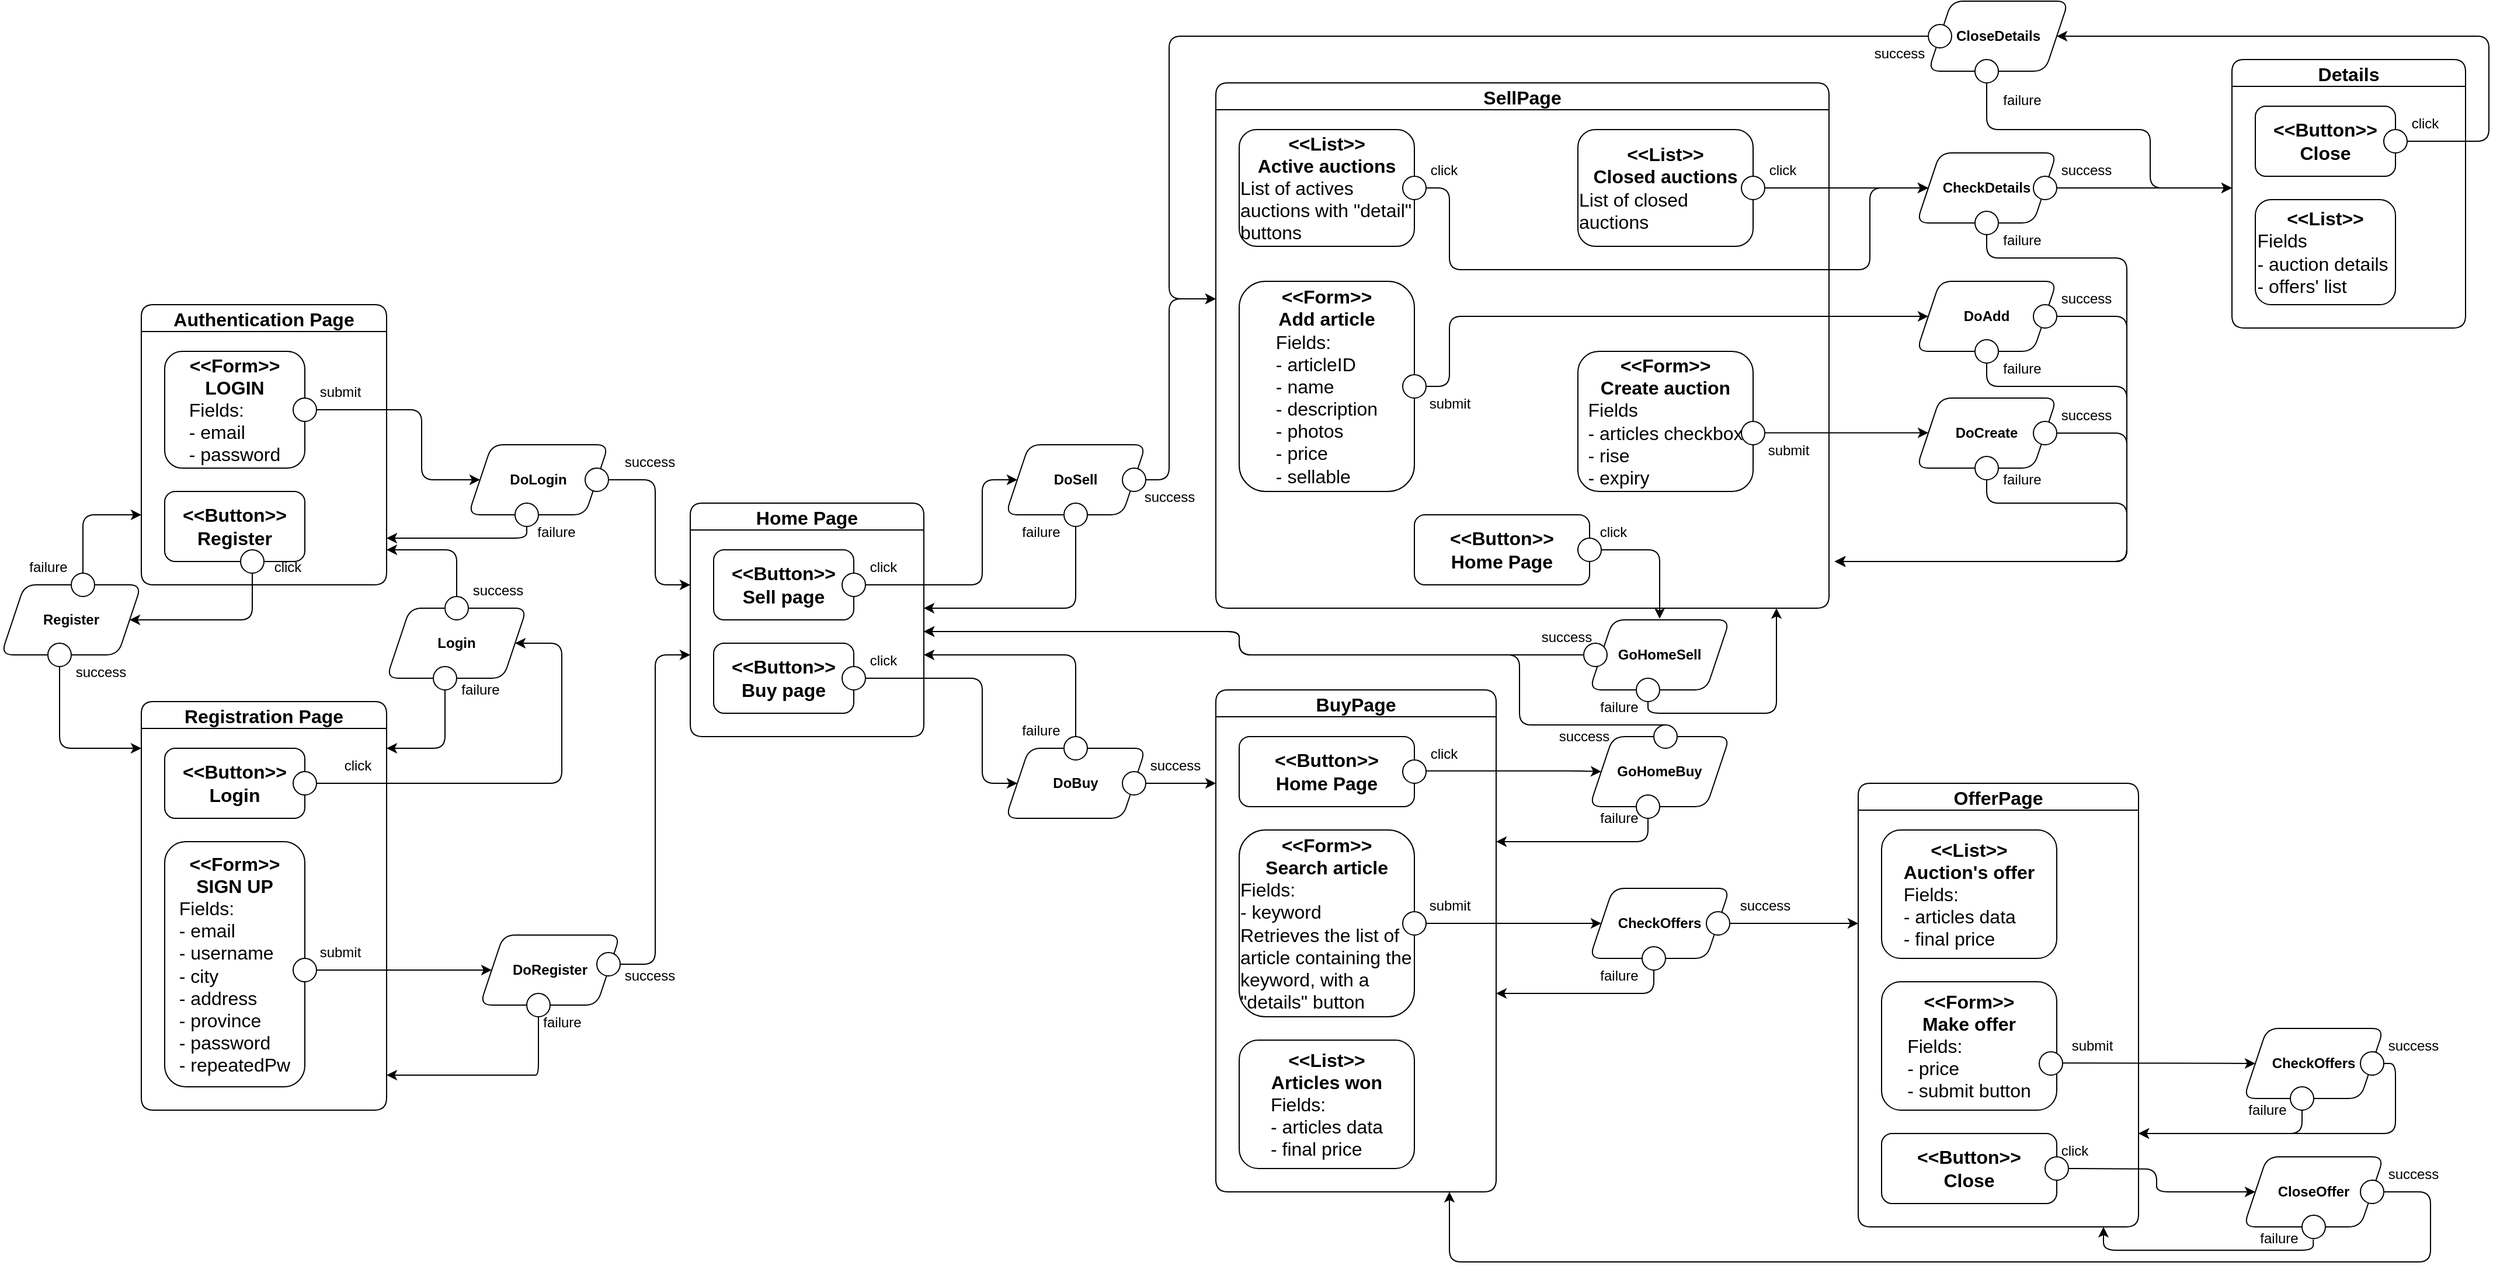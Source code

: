 <mxfile version="21.4.0" type="device">
  <diagram id="ozlFXw5O8eyxvUDt1AlF" name="Page-1">
    <mxGraphModel dx="1098" dy="820" grid="1" gridSize="10" guides="1" tooltips="1" connect="1" arrows="1" fold="1" page="1" pageScale="1" pageWidth="850" pageHeight="1100" math="0" shadow="0">
      <root>
        <mxCell id="0" />
        <mxCell id="1" parent="0" />
        <mxCell id="2Bz5THBb2xa7IH-k0VSK-1" value="Authentication Page" style="swimlane;rounded=1;fontSize=16;arcSize=15;" parent="1" vertex="1">
          <mxGeometry x="140" y="270" width="210" height="240" as="geometry" />
        </mxCell>
        <mxCell id="2Bz5THBb2xa7IH-k0VSK-2" value="&lt;div&gt;&lt;b&gt;&amp;lt;&amp;lt;Form&amp;gt;&amp;gt;&lt;/b&gt;&lt;/div&gt;&lt;div&gt;&lt;b&gt;LOGIN&lt;br&gt;&lt;/b&gt;&lt;/div&gt;&lt;div align=&quot;left&quot;&gt;Fields:&lt;/div&gt;&lt;div align=&quot;left&quot;&gt;- email&lt;br&gt;&lt;/div&gt;&lt;div align=&quot;left&quot;&gt;- password&lt;br&gt;&lt;/div&gt;" style="rounded=1;whiteSpace=wrap;html=1;fontSize=16;" parent="2Bz5THBb2xa7IH-k0VSK-1" vertex="1">
          <mxGeometry x="20" y="40" width="120" height="100" as="geometry" />
        </mxCell>
        <mxCell id="2Bz5THBb2xa7IH-k0VSK-4" value="" style="ellipse;whiteSpace=wrap;html=1;rounded=1;" parent="2Bz5THBb2xa7IH-k0VSK-1" vertex="1">
          <mxGeometry x="130" y="80" width="20" height="20" as="geometry" />
        </mxCell>
        <mxCell id="2Bz5THBb2xa7IH-k0VSK-6" value="submit" style="text;html=1;align=center;verticalAlign=middle;resizable=0;points=[];autosize=1;strokeColor=none;fillColor=none;rounded=1;" parent="2Bz5THBb2xa7IH-k0VSK-1" vertex="1">
          <mxGeometry x="140" y="60" width="60" height="30" as="geometry" />
        </mxCell>
        <mxCell id="2Bz5THBb2xa7IH-k0VSK-257" value="&lt;div&gt;&lt;b&gt;&amp;lt;&amp;lt;Button&amp;gt;&amp;gt;&lt;/b&gt;&lt;/div&gt;&lt;div&gt;&lt;b&gt;Register&lt;/b&gt;&lt;/div&gt;" style="rounded=1;whiteSpace=wrap;html=1;fontSize=16;" parent="2Bz5THBb2xa7IH-k0VSK-1" vertex="1">
          <mxGeometry x="20" y="160" width="120" height="60" as="geometry" />
        </mxCell>
        <mxCell id="2Bz5THBb2xa7IH-k0VSK-258" value="&lt;div&gt;click&lt;br&gt;&lt;/div&gt;" style="text;html=1;align=center;verticalAlign=middle;resizable=0;points=[];autosize=1;strokeColor=none;fillColor=none;rounded=1;" parent="2Bz5THBb2xa7IH-k0VSK-1" vertex="1">
          <mxGeometry x="100" y="210" width="50" height="30" as="geometry" />
        </mxCell>
        <mxCell id="2Bz5THBb2xa7IH-k0VSK-259" value="" style="ellipse;whiteSpace=wrap;html=1;fontSize=9;rounded=1;" parent="2Bz5THBb2xa7IH-k0VSK-1" vertex="1">
          <mxGeometry x="85" y="210" width="20" height="20" as="geometry" />
        </mxCell>
        <mxCell id="2Bz5THBb2xa7IH-k0VSK-8" value="Registration Page" style="swimlane;rounded=1;fontSize=16;" parent="1" vertex="1">
          <mxGeometry x="140" y="610" width="210" height="350" as="geometry" />
        </mxCell>
        <mxCell id="2Bz5THBb2xa7IH-k0VSK-10" value="&lt;div&gt;&lt;b&gt;&amp;lt;&amp;lt;Form&amp;gt;&amp;gt;&lt;/b&gt;&lt;/div&gt;&lt;div&gt;&lt;b&gt;SIGN UP&lt;br&gt;&lt;/b&gt;&lt;/div&gt;&lt;div align=&quot;left&quot;&gt;Fields:&lt;/div&gt;&lt;div align=&quot;left&quot;&gt;- email&lt;/div&gt;&lt;div align=&quot;left&quot;&gt;- username&lt;br&gt;&lt;/div&gt;&lt;div align=&quot;left&quot;&gt;- city&lt;/div&gt;&lt;div align=&quot;left&quot;&gt;- address&lt;/div&gt;&lt;div align=&quot;left&quot;&gt;- province&lt;/div&gt;&lt;div align=&quot;left&quot;&gt;- password&lt;/div&gt;&lt;div align=&quot;left&quot;&gt;- repeatedPw&lt;br&gt;&lt;/div&gt;" style="rounded=1;whiteSpace=wrap;html=1;fontSize=16;" parent="2Bz5THBb2xa7IH-k0VSK-8" vertex="1">
          <mxGeometry x="20" y="120" width="120" height="210" as="geometry" />
        </mxCell>
        <mxCell id="2Bz5THBb2xa7IH-k0VSK-12" value="" style="ellipse;whiteSpace=wrap;html=1;rounded=1;" parent="2Bz5THBb2xa7IH-k0VSK-8" vertex="1">
          <mxGeometry x="130" y="220" width="20" height="20" as="geometry" />
        </mxCell>
        <mxCell id="2Bz5THBb2xa7IH-k0VSK-40" value="submit" style="text;html=1;align=center;verticalAlign=middle;resizable=0;points=[];autosize=1;strokeColor=none;fillColor=none;rounded=1;" parent="2Bz5THBb2xa7IH-k0VSK-8" vertex="1">
          <mxGeometry x="140" y="200" width="60" height="30" as="geometry" />
        </mxCell>
        <mxCell id="2Bz5THBb2xa7IH-k0VSK-260" value="&lt;div&gt;&lt;b&gt;&amp;lt;&amp;lt;Button&amp;gt;&amp;gt;&lt;/b&gt;&lt;/div&gt;&lt;div&gt;&lt;b&gt;Login&lt;/b&gt;&lt;/div&gt;" style="rounded=1;whiteSpace=wrap;html=1;fontSize=16;" parent="2Bz5THBb2xa7IH-k0VSK-8" vertex="1">
          <mxGeometry x="20" y="40" width="120" height="60" as="geometry" />
        </mxCell>
        <mxCell id="2Bz5THBb2xa7IH-k0VSK-261" value="&lt;div&gt;click&lt;br&gt;&lt;/div&gt;" style="text;html=1;align=center;verticalAlign=middle;resizable=0;points=[];autosize=1;strokeColor=none;fillColor=none;rounded=1;" parent="2Bz5THBb2xa7IH-k0VSK-8" vertex="1">
          <mxGeometry x="160" y="40" width="50" height="30" as="geometry" />
        </mxCell>
        <mxCell id="2Bz5THBb2xa7IH-k0VSK-262" value="" style="ellipse;whiteSpace=wrap;html=1;fontSize=9;rounded=1;" parent="2Bz5THBb2xa7IH-k0VSK-8" vertex="1">
          <mxGeometry x="130" y="60" width="20" height="20" as="geometry" />
        </mxCell>
        <mxCell id="2Bz5THBb2xa7IH-k0VSK-41" value="&lt;b&gt;DoLogin&lt;/b&gt;" style="shape=parallelogram;perimeter=parallelogramPerimeter;whiteSpace=wrap;html=1;fixedSize=1;fontSize=12;rounded=1;" parent="1" vertex="1">
          <mxGeometry x="420" y="390" width="120" height="60" as="geometry" />
        </mxCell>
        <mxCell id="2Bz5THBb2xa7IH-k0VSK-42" value="&lt;b&gt;DoRegister&lt;/b&gt;" style="shape=parallelogram;perimeter=parallelogramPerimeter;whiteSpace=wrap;html=1;fixedSize=1;fontSize=12;rounded=1;" parent="1" vertex="1">
          <mxGeometry x="430" y="810" width="120" height="60" as="geometry" />
        </mxCell>
        <mxCell id="2Bz5THBb2xa7IH-k0VSK-43" style="edgeStyle=orthogonalEdgeStyle;rounded=1;orthogonalLoop=1;jettySize=auto;html=1;exitX=1;exitY=0.5;exitDx=0;exitDy=0;entryX=0;entryY=0.5;entryDx=0;entryDy=0;" parent="1" source="2Bz5THBb2xa7IH-k0VSK-4" target="2Bz5THBb2xa7IH-k0VSK-41" edge="1">
          <mxGeometry relative="1" as="geometry">
            <mxPoint x="430" y="460" as="sourcePoint" />
            <Array as="points">
              <mxPoint x="380" y="360" />
              <mxPoint x="380" y="420" />
            </Array>
          </mxGeometry>
        </mxCell>
        <mxCell id="2Bz5THBb2xa7IH-k0VSK-44" style="edgeStyle=orthogonalEdgeStyle;rounded=1;orthogonalLoop=1;jettySize=auto;html=1;exitX=1;exitY=0.5;exitDx=0;exitDy=0;entryX=0;entryY=0.5;entryDx=0;entryDy=0;" parent="1" source="2Bz5THBb2xa7IH-k0VSK-12" target="2Bz5THBb2xa7IH-k0VSK-42" edge="1">
          <mxGeometry relative="1" as="geometry">
            <mxPoint x="430" y="600" as="sourcePoint" />
            <Array as="points">
              <mxPoint x="360" y="840" />
              <mxPoint x="360" y="840" />
            </Array>
          </mxGeometry>
        </mxCell>
        <mxCell id="2Bz5THBb2xa7IH-k0VSK-45" style="edgeStyle=orthogonalEdgeStyle;rounded=1;orthogonalLoop=1;jettySize=auto;html=1;exitX=0.5;exitY=1;exitDx=0;exitDy=0;" parent="1" source="2Bz5THBb2xa7IH-k0VSK-46" edge="1">
          <mxGeometry relative="1" as="geometry">
            <mxPoint x="350" y="470" as="targetPoint" />
            <Array as="points">
              <mxPoint x="470" y="470" />
            </Array>
          </mxGeometry>
        </mxCell>
        <mxCell id="2Bz5THBb2xa7IH-k0VSK-46" value="" style="ellipse;whiteSpace=wrap;html=1;rounded=1;" parent="1" vertex="1">
          <mxGeometry x="460" y="440" width="20" height="20" as="geometry" />
        </mxCell>
        <mxCell id="2Bz5THBb2xa7IH-k0VSK-47" style="edgeStyle=orthogonalEdgeStyle;rounded=1;orthogonalLoop=1;jettySize=auto;html=1;exitX=0.5;exitY=0;exitDx=0;exitDy=0;" parent="1" source="2Bz5THBb2xa7IH-k0VSK-48" edge="1">
          <mxGeometry relative="1" as="geometry">
            <mxPoint x="350" y="930" as="targetPoint" />
            <Array as="points">
              <mxPoint x="475" y="930" />
              <mxPoint x="350" y="930" />
            </Array>
          </mxGeometry>
        </mxCell>
        <mxCell id="2Bz5THBb2xa7IH-k0VSK-48" value="" style="ellipse;whiteSpace=wrap;html=1;rounded=1;" parent="1" vertex="1">
          <mxGeometry x="470" y="860" width="20" height="20" as="geometry" />
        </mxCell>
        <mxCell id="2Bz5THBb2xa7IH-k0VSK-49" value="failure" style="text;html=1;align=center;verticalAlign=middle;resizable=0;points=[];autosize=1;strokeColor=none;fillColor=none;rounded=1;" parent="1" vertex="1">
          <mxGeometry x="465" y="450" width="60" height="30" as="geometry" />
        </mxCell>
        <mxCell id="2Bz5THBb2xa7IH-k0VSK-50" value="failure" style="text;html=1;align=center;verticalAlign=middle;resizable=0;points=[];autosize=1;strokeColor=none;fillColor=none;rounded=1;" parent="1" vertex="1">
          <mxGeometry x="470" y="870" width="60" height="30" as="geometry" />
        </mxCell>
        <mxCell id="2Bz5THBb2xa7IH-k0VSK-51" style="edgeStyle=orthogonalEdgeStyle;rounded=1;orthogonalLoop=1;jettySize=auto;html=1;exitX=1;exitY=0.5;exitDx=0;exitDy=0;" parent="1" source="2Bz5THBb2xa7IH-k0VSK-52" edge="1">
          <mxGeometry relative="1" as="geometry">
            <mxPoint x="610" y="510" as="targetPoint" />
            <Array as="points">
              <mxPoint x="580" y="420" />
            </Array>
          </mxGeometry>
        </mxCell>
        <mxCell id="2Bz5THBb2xa7IH-k0VSK-52" value="" style="ellipse;whiteSpace=wrap;html=1;rounded=1;" parent="1" vertex="1">
          <mxGeometry x="520" y="410" width="20" height="20" as="geometry" />
        </mxCell>
        <mxCell id="2Bz5THBb2xa7IH-k0VSK-53" style="edgeStyle=orthogonalEdgeStyle;rounded=1;orthogonalLoop=1;jettySize=auto;html=1;exitX=1;exitY=0.5;exitDx=0;exitDy=0;" parent="1" source="2Bz5THBb2xa7IH-k0VSK-54" edge="1">
          <mxGeometry relative="1" as="geometry">
            <mxPoint x="610" y="570" as="targetPoint" />
            <Array as="points">
              <mxPoint x="580" y="835" />
              <mxPoint x="580" y="570" />
            </Array>
          </mxGeometry>
        </mxCell>
        <mxCell id="2Bz5THBb2xa7IH-k0VSK-54" value="" style="ellipse;whiteSpace=wrap;html=1;rounded=1;" parent="1" vertex="1">
          <mxGeometry x="530" y="825" width="20" height="20" as="geometry" />
        </mxCell>
        <mxCell id="2Bz5THBb2xa7IH-k0VSK-58" value="success" style="text;html=1;align=center;verticalAlign=middle;resizable=0;points=[];autosize=1;strokeColor=none;fillColor=none;rounded=1;" parent="1" vertex="1">
          <mxGeometry x="540" y="390" width="70" height="30" as="geometry" />
        </mxCell>
        <mxCell id="2Bz5THBb2xa7IH-k0VSK-59" value="success" style="text;html=1;align=center;verticalAlign=middle;resizable=0;points=[];autosize=1;strokeColor=none;fillColor=none;rounded=1;" parent="1" vertex="1">
          <mxGeometry x="540" y="830" width="70" height="30" as="geometry" />
        </mxCell>
        <mxCell id="2Bz5THBb2xa7IH-k0VSK-63" value="Home Page" style="swimlane;rounded=1;fontSize=16;" parent="1" vertex="1">
          <mxGeometry x="610" y="440" width="200" height="200" as="geometry" />
        </mxCell>
        <mxCell id="2Bz5THBb2xa7IH-k0VSK-64" value="&lt;div&gt;&lt;b&gt;&amp;lt;&amp;lt;Button&amp;gt;&amp;gt;&lt;/b&gt;&lt;/div&gt;&lt;div&gt;&lt;b&gt;Sell page&lt;/b&gt;&lt;/div&gt;" style="rounded=1;whiteSpace=wrap;html=1;fontSize=16;" parent="2Bz5THBb2xa7IH-k0VSK-63" vertex="1">
          <mxGeometry x="20" y="40" width="120" height="60" as="geometry" />
        </mxCell>
        <mxCell id="2Bz5THBb2xa7IH-k0VSK-65" value="" style="ellipse;whiteSpace=wrap;html=1;fontSize=9;rounded=1;" parent="2Bz5THBb2xa7IH-k0VSK-63" vertex="1">
          <mxGeometry x="130" y="60" width="20" height="20" as="geometry" />
        </mxCell>
        <mxCell id="2Bz5THBb2xa7IH-k0VSK-66" value="&lt;div&gt;click&lt;br&gt;&lt;/div&gt;" style="text;html=1;align=center;verticalAlign=middle;resizable=0;points=[];autosize=1;strokeColor=none;fillColor=none;rounded=1;" parent="2Bz5THBb2xa7IH-k0VSK-63" vertex="1">
          <mxGeometry x="140" y="40" width="50" height="30" as="geometry" />
        </mxCell>
        <mxCell id="2Bz5THBb2xa7IH-k0VSK-70" value="&lt;div&gt;&lt;b&gt;&amp;lt;&amp;lt;Button&amp;gt;&amp;gt;&lt;/b&gt;&lt;/div&gt;&lt;div&gt;&lt;b&gt;Buy page&lt;/b&gt;&lt;/div&gt;" style="rounded=1;whiteSpace=wrap;html=1;fontSize=16;" parent="2Bz5THBb2xa7IH-k0VSK-63" vertex="1">
          <mxGeometry x="20" y="120" width="120" height="60" as="geometry" />
        </mxCell>
        <mxCell id="2Bz5THBb2xa7IH-k0VSK-68" value="" style="ellipse;whiteSpace=wrap;html=1;rounded=1;" parent="2Bz5THBb2xa7IH-k0VSK-63" vertex="1">
          <mxGeometry x="130" y="140" width="20" height="20" as="geometry" />
        </mxCell>
        <mxCell id="2Bz5THBb2xa7IH-k0VSK-71" value="&lt;div&gt;click&lt;br&gt;&lt;/div&gt;" style="text;html=1;align=center;verticalAlign=middle;resizable=0;points=[];autosize=1;strokeColor=none;fillColor=none;rounded=1;" parent="2Bz5THBb2xa7IH-k0VSK-63" vertex="1">
          <mxGeometry x="140" y="120" width="50" height="30" as="geometry" />
        </mxCell>
        <mxCell id="2Bz5THBb2xa7IH-k0VSK-79" value="&lt;b&gt;DoSell&lt;/b&gt;" style="shape=parallelogram;perimeter=parallelogramPerimeter;whiteSpace=wrap;html=1;fixedSize=1;fontSize=12;rounded=1;" parent="1" vertex="1">
          <mxGeometry x="880" y="390" width="120" height="60" as="geometry" />
        </mxCell>
        <mxCell id="2Bz5THBb2xa7IH-k0VSK-80" value="&lt;b&gt;DoBuy&lt;/b&gt;" style="shape=parallelogram;perimeter=parallelogramPerimeter;whiteSpace=wrap;html=1;fixedSize=1;fontSize=12;rounded=1;" parent="1" vertex="1">
          <mxGeometry x="880" y="650" width="120" height="60" as="geometry" />
        </mxCell>
        <mxCell id="2Bz5THBb2xa7IH-k0VSK-81" style="edgeStyle=orthogonalEdgeStyle;rounded=1;orthogonalLoop=1;jettySize=auto;html=1;exitX=1;exitY=0.5;exitDx=0;exitDy=0;entryX=0;entryY=0.5;entryDx=0;entryDy=0;" parent="1" source="2Bz5THBb2xa7IH-k0VSK-65" target="2Bz5THBb2xa7IH-k0VSK-79" edge="1">
          <mxGeometry relative="1" as="geometry">
            <mxPoint x="620" y="520" as="targetPoint" />
            <Array as="points">
              <mxPoint x="860" y="510" />
              <mxPoint x="860" y="420" />
            </Array>
            <mxPoint x="550" y="430" as="sourcePoint" />
          </mxGeometry>
        </mxCell>
        <mxCell id="2Bz5THBb2xa7IH-k0VSK-82" style="edgeStyle=orthogonalEdgeStyle;rounded=1;orthogonalLoop=1;jettySize=auto;html=1;entryX=0;entryY=0.5;entryDx=0;entryDy=0;exitX=1;exitY=0.5;exitDx=0;exitDy=0;" parent="1" source="2Bz5THBb2xa7IH-k0VSK-68" target="2Bz5THBb2xa7IH-k0VSK-80" edge="1">
          <mxGeometry relative="1" as="geometry">
            <mxPoint x="900" y="430" as="targetPoint" />
            <Array as="points">
              <mxPoint x="860" y="590" />
              <mxPoint x="860" y="680" />
            </Array>
            <mxPoint x="850" y="610" as="sourcePoint" />
          </mxGeometry>
        </mxCell>
        <mxCell id="2Bz5THBb2xa7IH-k0VSK-83" value="SellPage" style="swimlane;rounded=1;fontSize=16;" parent="1" vertex="1">
          <mxGeometry x="1060" y="80" width="525" height="450" as="geometry" />
        </mxCell>
        <mxCell id="2Bz5THBb2xa7IH-k0VSK-84" value="&lt;div&gt;&lt;b&gt;&amp;lt;&amp;lt;List&lt;/b&gt;&lt;b style=&quot;background-color: initial;&quot;&gt;&amp;gt;&amp;gt;&lt;/b&gt;&lt;/div&gt;&lt;div&gt;&lt;b&gt;Active auctions&lt;/b&gt;&lt;/div&gt;&lt;div align=&quot;left&quot;&gt;List of actives auctions with &quot;detail&quot; buttons&lt;/div&gt;" style="rounded=1;whiteSpace=wrap;html=1;fontSize=16;" parent="2Bz5THBb2xa7IH-k0VSK-83" vertex="1">
          <mxGeometry x="20" y="40" width="150" height="100" as="geometry" />
        </mxCell>
        <mxCell id="2Bz5THBb2xa7IH-k0VSK-86" value="" style="ellipse;whiteSpace=wrap;html=1;rounded=1;" parent="2Bz5THBb2xa7IH-k0VSK-83" vertex="1">
          <mxGeometry x="160" y="80" width="20" height="20" as="geometry" />
        </mxCell>
        <mxCell id="2Bz5THBb2xa7IH-k0VSK-92" value="&lt;div&gt;&lt;b&gt;&amp;lt;&amp;lt;Form&amp;gt;&amp;gt;&lt;/b&gt;&lt;/div&gt;&lt;div&gt;&lt;b&gt;Add article&lt;/b&gt;&lt;/div&gt;&lt;div align=&quot;left&quot;&gt;Fields:&lt;/div&gt;&lt;div align=&quot;left&quot;&gt;- articleID&lt;br&gt;&lt;/div&gt;&lt;div align=&quot;left&quot;&gt;- name&lt;br&gt;&lt;/div&gt;&lt;div align=&quot;left&quot;&gt;- description&lt;/div&gt;&lt;div align=&quot;left&quot;&gt;- photos&lt;/div&gt;&lt;div align=&quot;left&quot;&gt;- price&lt;/div&gt;&lt;div align=&quot;left&quot;&gt;- sellable&lt;/div&gt;" style="rounded=1;whiteSpace=wrap;html=1;fontSize=16;" parent="2Bz5THBb2xa7IH-k0VSK-83" vertex="1">
          <mxGeometry x="20" y="170" width="150" height="180" as="geometry" />
        </mxCell>
        <mxCell id="2Bz5THBb2xa7IH-k0VSK-91" value="&lt;div&gt;&lt;div style=&quot;border-color: var(--border-color);&quot;&gt;&lt;b style=&quot;border-color: var(--border-color);&quot;&gt;&amp;lt;&amp;lt;List&amp;gt;&amp;gt;&lt;/b&gt;&lt;/div&gt;&lt;div style=&quot;border-color: var(--border-color);&quot;&gt;&lt;b style=&quot;border-color: var(--border-color);&quot;&gt;Closed auctions&lt;/b&gt;&lt;/div&gt;&lt;div style=&quot;border-color: var(--border-color);&quot; align=&quot;left&quot;&gt;List of closed auctions&lt;/div&gt;&lt;/div&gt;" style="rounded=1;whiteSpace=wrap;html=1;fontSize=16;" parent="2Bz5THBb2xa7IH-k0VSK-83" vertex="1">
          <mxGeometry x="310" y="40" width="150" height="100" as="geometry" />
        </mxCell>
        <mxCell id="2Bz5THBb2xa7IH-k0VSK-90" value="&lt;div&gt;&lt;b&gt;&amp;lt;&amp;lt;Form&amp;gt;&amp;gt;&lt;/b&gt;&lt;/div&gt;&lt;div&gt;&lt;span style=&quot;background-color: initial;&quot;&gt;&lt;b&gt;Create auction&lt;/b&gt;&lt;/span&gt;&lt;/div&gt;&lt;div align=&quot;left&quot;&gt;Fields&lt;/div&gt;&lt;div align=&quot;left&quot;&gt;- articles checkbox&lt;/div&gt;&lt;div align=&quot;left&quot;&gt;- rise&lt;br&gt;&lt;/div&gt;&lt;div align=&quot;left&quot;&gt;- expiry&lt;br&gt;&lt;/div&gt;" style="rounded=1;whiteSpace=wrap;html=1;fontSize=16;" parent="2Bz5THBb2xa7IH-k0VSK-83" vertex="1">
          <mxGeometry x="310" y="230" width="150" height="120" as="geometry" />
        </mxCell>
        <mxCell id="2Bz5THBb2xa7IH-k0VSK-93" value="" style="ellipse;whiteSpace=wrap;html=1;rounded=1;" parent="2Bz5THBb2xa7IH-k0VSK-83" vertex="1">
          <mxGeometry x="160" y="250" width="20" height="20" as="geometry" />
        </mxCell>
        <mxCell id="2Bz5THBb2xa7IH-k0VSK-96" value="" style="ellipse;whiteSpace=wrap;html=1;rounded=1;" parent="2Bz5THBb2xa7IH-k0VSK-83" vertex="1">
          <mxGeometry x="450" y="290" width="20" height="20" as="geometry" />
        </mxCell>
        <mxCell id="2Bz5THBb2xa7IH-k0VSK-95" value="" style="ellipse;whiteSpace=wrap;html=1;rounded=1;" parent="2Bz5THBb2xa7IH-k0VSK-83" vertex="1">
          <mxGeometry x="450" y="80" width="20" height="20" as="geometry" />
        </mxCell>
        <mxCell id="2Bz5THBb2xa7IH-k0VSK-135" value="submit" style="text;html=1;align=center;verticalAlign=middle;resizable=0;points=[];autosize=1;strokeColor=none;fillColor=none;rounded=1;" parent="2Bz5THBb2xa7IH-k0VSK-83" vertex="1">
          <mxGeometry x="170" y="260" width="60" height="30" as="geometry" />
        </mxCell>
        <mxCell id="2Bz5THBb2xa7IH-k0VSK-136" value="submit" style="text;html=1;align=center;verticalAlign=middle;resizable=0;points=[];autosize=1;strokeColor=none;fillColor=none;rounded=1;" parent="2Bz5THBb2xa7IH-k0VSK-83" vertex="1">
          <mxGeometry x="460" y="300" width="60" height="30" as="geometry" />
        </mxCell>
        <mxCell id="2Bz5THBb2xa7IH-k0VSK-137" value="&lt;div&gt;click&lt;br&gt;&lt;/div&gt;" style="text;html=1;align=center;verticalAlign=middle;resizable=0;points=[];autosize=1;strokeColor=none;fillColor=none;rounded=1;" parent="2Bz5THBb2xa7IH-k0VSK-83" vertex="1">
          <mxGeometry x="170" y="60" width="50" height="30" as="geometry" />
        </mxCell>
        <mxCell id="2Bz5THBb2xa7IH-k0VSK-138" value="&lt;div&gt;click&lt;br&gt;&lt;/div&gt;" style="text;html=1;align=center;verticalAlign=middle;resizable=0;points=[];autosize=1;strokeColor=none;fillColor=none;rounded=1;" parent="2Bz5THBb2xa7IH-k0VSK-83" vertex="1">
          <mxGeometry x="460" y="60" width="50" height="30" as="geometry" />
        </mxCell>
        <mxCell id="2Bz5THBb2xa7IH-k0VSK-202" value="&lt;div&gt;&lt;b&gt;&amp;lt;&amp;lt;Button&amp;gt;&amp;gt;&lt;/b&gt;&lt;/div&gt;&lt;div&gt;&lt;b&gt;Home Page&lt;/b&gt;&lt;/div&gt;" style="rounded=1;whiteSpace=wrap;html=1;fontSize=16;" parent="2Bz5THBb2xa7IH-k0VSK-83" vertex="1">
          <mxGeometry x="170" y="370" width="150" height="60" as="geometry" />
        </mxCell>
        <mxCell id="2Bz5THBb2xa7IH-k0VSK-205" value="&lt;div&gt;click&lt;br&gt;&lt;/div&gt;" style="text;html=1;align=center;verticalAlign=middle;resizable=0;points=[];autosize=1;strokeColor=none;fillColor=none;rounded=1;" parent="2Bz5THBb2xa7IH-k0VSK-83" vertex="1">
          <mxGeometry x="315" y="370" width="50" height="30" as="geometry" />
        </mxCell>
        <mxCell id="2Bz5THBb2xa7IH-k0VSK-206" value="" style="ellipse;whiteSpace=wrap;html=1;rounded=1;" parent="2Bz5THBb2xa7IH-k0VSK-83" vertex="1">
          <mxGeometry x="310" y="390" width="20" height="20" as="geometry" />
        </mxCell>
        <mxCell id="2Bz5THBb2xa7IH-k0VSK-214" style="edgeStyle=orthogonalEdgeStyle;rounded=1;orthogonalLoop=1;jettySize=auto;html=1;exitX=1;exitY=0.5;exitDx=0;exitDy=0;" parent="2Bz5THBb2xa7IH-k0VSK-83" edge="1">
          <mxGeometry relative="1" as="geometry">
            <mxPoint x="380" y="459" as="targetPoint" />
            <Array as="points">
              <mxPoint x="380" y="400" />
              <mxPoint x="380" y="459" />
            </Array>
            <mxPoint x="330" y="400" as="sourcePoint" />
          </mxGeometry>
        </mxCell>
        <mxCell id="2Bz5THBb2xa7IH-k0VSK-97" value="BuyPage" style="swimlane;rounded=1;fontSize=16;" parent="1" vertex="1">
          <mxGeometry x="1060" y="600" width="240" height="430" as="geometry" />
        </mxCell>
        <mxCell id="2Bz5THBb2xa7IH-k0VSK-101" value="&lt;div&gt;&lt;b&gt;&amp;lt;&amp;lt;Form&amp;gt;&amp;gt;&lt;/b&gt;&lt;/div&gt;&lt;div&gt;&lt;b&gt;Search article&lt;/b&gt;&lt;/div&gt;&lt;div align=&quot;left&quot;&gt;Fields:&lt;/div&gt;&lt;div align=&quot;left&quot;&gt;- keyword&lt;/div&gt;&lt;div align=&quot;left&quot;&gt;Retrieves the list of article containing the keyword, with a &quot;details&quot; button&lt;/div&gt;" style="rounded=1;whiteSpace=wrap;html=1;fontSize=16;" parent="2Bz5THBb2xa7IH-k0VSK-97" vertex="1">
          <mxGeometry x="20" y="120" width="150" height="160" as="geometry" />
        </mxCell>
        <mxCell id="2Bz5THBb2xa7IH-k0VSK-104" value="" style="ellipse;whiteSpace=wrap;html=1;rounded=1;" parent="2Bz5THBb2xa7IH-k0VSK-97" vertex="1">
          <mxGeometry x="160" y="190" width="20" height="20" as="geometry" />
        </mxCell>
        <mxCell id="2Bz5THBb2xa7IH-k0VSK-184" value="&lt;div&gt;&lt;b&gt;&amp;lt;&amp;lt;List&amp;gt;&amp;gt;&lt;/b&gt;&lt;/div&gt;&lt;div&gt;&lt;b&gt;Articles won&lt;/b&gt;&lt;/div&gt;&lt;div align=&quot;left&quot;&gt;Fields:&lt;/div&gt;&lt;div align=&quot;left&quot;&gt;- articles data&lt;/div&gt;&lt;div align=&quot;left&quot;&gt;- final price&lt;/div&gt;" style="rounded=1;whiteSpace=wrap;html=1;fontSize=16;" parent="2Bz5THBb2xa7IH-k0VSK-97" vertex="1">
          <mxGeometry x="20" y="300" width="150" height="110" as="geometry" />
        </mxCell>
        <mxCell id="2Bz5THBb2xa7IH-k0VSK-190" value="submit" style="text;html=1;align=center;verticalAlign=middle;resizable=0;points=[];autosize=1;strokeColor=none;fillColor=none;rounded=1;" parent="2Bz5THBb2xa7IH-k0VSK-97" vertex="1">
          <mxGeometry x="170" y="170" width="60" height="30" as="geometry" />
        </mxCell>
        <mxCell id="2Bz5THBb2xa7IH-k0VSK-201" value="&lt;div&gt;&lt;b&gt;&amp;lt;&amp;lt;Button&amp;gt;&amp;gt;&lt;/b&gt;&lt;/div&gt;&lt;div&gt;&lt;b&gt;Home Page&lt;/b&gt;&lt;/div&gt;" style="rounded=1;whiteSpace=wrap;html=1;fontSize=16;" parent="2Bz5THBb2xa7IH-k0VSK-97" vertex="1">
          <mxGeometry x="20" y="40" width="150" height="60" as="geometry" />
        </mxCell>
        <mxCell id="2Bz5THBb2xa7IH-k0VSK-203" value="" style="ellipse;whiteSpace=wrap;html=1;rounded=1;" parent="2Bz5THBb2xa7IH-k0VSK-97" vertex="1">
          <mxGeometry x="160" y="60" width="20" height="20" as="geometry" />
        </mxCell>
        <mxCell id="2Bz5THBb2xa7IH-k0VSK-204" value="&lt;div&gt;click&lt;br&gt;&lt;/div&gt;" style="text;html=1;align=center;verticalAlign=middle;resizable=0;points=[];autosize=1;strokeColor=none;fillColor=none;rounded=1;" parent="2Bz5THBb2xa7IH-k0VSK-97" vertex="1">
          <mxGeometry x="170" y="40" width="50" height="30" as="geometry" />
        </mxCell>
        <mxCell id="2Bz5THBb2xa7IH-k0VSK-107" value="" style="ellipse;whiteSpace=wrap;html=1;rounded=1;" parent="1" vertex="1">
          <mxGeometry x="930" y="440" width="20" height="20" as="geometry" />
        </mxCell>
        <mxCell id="2Bz5THBb2xa7IH-k0VSK-108" value="" style="ellipse;whiteSpace=wrap;html=1;rounded=1;" parent="1" vertex="1">
          <mxGeometry x="930" y="640" width="20" height="20" as="geometry" />
        </mxCell>
        <mxCell id="2Bz5THBb2xa7IH-k0VSK-109" style="edgeStyle=orthogonalEdgeStyle;rounded=1;orthogonalLoop=1;jettySize=auto;html=1;exitX=0.5;exitY=1;exitDx=0;exitDy=0;" parent="1" source="2Bz5THBb2xa7IH-k0VSK-107" edge="1">
          <mxGeometry relative="1" as="geometry">
            <mxPoint x="810" y="530" as="targetPoint" />
            <Array as="points">
              <mxPoint x="940" y="530" />
              <mxPoint x="820" y="530" />
            </Array>
            <mxPoint x="945" y="460" as="sourcePoint" />
          </mxGeometry>
        </mxCell>
        <mxCell id="2Bz5THBb2xa7IH-k0VSK-110" style="edgeStyle=orthogonalEdgeStyle;rounded=1;orthogonalLoop=1;jettySize=auto;html=1;" parent="1" edge="1">
          <mxGeometry relative="1" as="geometry">
            <mxPoint x="810" y="570" as="targetPoint" />
            <Array as="points">
              <mxPoint x="940" y="570" />
            </Array>
            <mxPoint x="940" y="640" as="sourcePoint" />
          </mxGeometry>
        </mxCell>
        <mxCell id="2Bz5THBb2xa7IH-k0VSK-111" value="failure" style="text;html=1;align=center;verticalAlign=middle;resizable=0;points=[];autosize=1;strokeColor=none;fillColor=none;rounded=1;" parent="1" vertex="1">
          <mxGeometry x="880" y="450" width="60" height="30" as="geometry" />
        </mxCell>
        <mxCell id="2Bz5THBb2xa7IH-k0VSK-112" value="failure" style="text;html=1;align=center;verticalAlign=middle;resizable=0;points=[];autosize=1;strokeColor=none;fillColor=none;rounded=1;" parent="1" vertex="1">
          <mxGeometry x="880" y="620" width="60" height="30" as="geometry" />
        </mxCell>
        <mxCell id="2Bz5THBb2xa7IH-k0VSK-113" value="" style="ellipse;whiteSpace=wrap;html=1;fontSize=9;rounded=1;" parent="1" vertex="1">
          <mxGeometry x="980" y="410" width="20" height="20" as="geometry" />
        </mxCell>
        <mxCell id="2Bz5THBb2xa7IH-k0VSK-114" style="edgeStyle=orthogonalEdgeStyle;rounded=1;orthogonalLoop=1;jettySize=auto;html=1;exitX=1;exitY=0.5;exitDx=0;exitDy=0;" parent="1" source="2Bz5THBb2xa7IH-k0VSK-113" edge="1">
          <mxGeometry relative="1" as="geometry">
            <mxPoint x="1060" y="265" as="targetPoint" />
            <Array as="points">
              <mxPoint x="1020" y="420" />
              <mxPoint x="1020" y="265" />
            </Array>
            <mxPoint x="770" y="520" as="sourcePoint" />
          </mxGeometry>
        </mxCell>
        <mxCell id="2Bz5THBb2xa7IH-k0VSK-115" value="success" style="text;html=1;align=center;verticalAlign=middle;resizable=0;points=[];autosize=1;strokeColor=none;fillColor=none;rounded=1;" parent="1" vertex="1">
          <mxGeometry x="985" y="420" width="70" height="30" as="geometry" />
        </mxCell>
        <mxCell id="2Bz5THBb2xa7IH-k0VSK-116" value="" style="ellipse;whiteSpace=wrap;html=1;fontSize=9;rounded=1;" parent="1" vertex="1">
          <mxGeometry x="980" y="670" width="20" height="20" as="geometry" />
        </mxCell>
        <mxCell id="2Bz5THBb2xa7IH-k0VSK-117" style="edgeStyle=orthogonalEdgeStyle;rounded=1;orthogonalLoop=1;jettySize=auto;html=1;exitX=1;exitY=0.5;exitDx=0;exitDy=0;" parent="1" source="2Bz5THBb2xa7IH-k0VSK-116" edge="1">
          <mxGeometry relative="1" as="geometry">
            <mxPoint x="1060" y="680" as="targetPoint" />
            <Array as="points">
              <mxPoint x="1020" y="680" />
              <mxPoint x="1020" y="680" />
            </Array>
            <mxPoint x="985" y="700" as="sourcePoint" />
          </mxGeometry>
        </mxCell>
        <mxCell id="2Bz5THBb2xa7IH-k0VSK-118" value="success" style="text;html=1;align=center;verticalAlign=middle;resizable=0;points=[];autosize=1;strokeColor=none;fillColor=none;rounded=1;" parent="1" vertex="1">
          <mxGeometry x="990" y="650" width="70" height="30" as="geometry" />
        </mxCell>
        <mxCell id="2Bz5THBb2xa7IH-k0VSK-120" value="&lt;b&gt;DoAdd&lt;/b&gt;" style="shape=parallelogram;perimeter=parallelogramPerimeter;whiteSpace=wrap;html=1;fixedSize=1;fontSize=12;rounded=1;" parent="1" vertex="1">
          <mxGeometry x="1660" y="250" width="120" height="60" as="geometry" />
        </mxCell>
        <mxCell id="2Bz5THBb2xa7IH-k0VSK-121" value="&lt;b&gt;DoCreate&lt;/b&gt;" style="shape=parallelogram;perimeter=parallelogramPerimeter;whiteSpace=wrap;html=1;fixedSize=1;fontSize=12;rounded=1;" parent="1" vertex="1">
          <mxGeometry x="1660" y="350" width="120" height="60" as="geometry" />
        </mxCell>
        <mxCell id="2Bz5THBb2xa7IH-k0VSK-122" value="&lt;b&gt;CheckDetails&lt;/b&gt;" style="shape=parallelogram;perimeter=parallelogramPerimeter;whiteSpace=wrap;html=1;fixedSize=1;fontSize=12;rounded=1;" parent="1" vertex="1">
          <mxGeometry x="1660" y="140" width="120" height="60" as="geometry" />
        </mxCell>
        <mxCell id="2Bz5THBb2xa7IH-k0VSK-123" style="edgeStyle=orthogonalEdgeStyle;rounded=1;orthogonalLoop=1;jettySize=auto;html=1;exitX=1;exitY=0.5;exitDx=0;exitDy=0;entryX=0;entryY=0.5;entryDx=0;entryDy=0;" parent="1" source="2Bz5THBb2xa7IH-k0VSK-86" target="2Bz5THBb2xa7IH-k0VSK-122" edge="1">
          <mxGeometry relative="1" as="geometry">
            <mxPoint x="1315" y="65" as="targetPoint" />
            <Array as="points">
              <mxPoint x="1260" y="170" />
              <mxPoint x="1260" y="240" />
              <mxPoint x="1620" y="240" />
              <mxPoint x="1620" y="170" />
            </Array>
            <mxPoint x="1260" y="220" as="sourcePoint" />
          </mxGeometry>
        </mxCell>
        <mxCell id="2Bz5THBb2xa7IH-k0VSK-124" style="edgeStyle=orthogonalEdgeStyle;rounded=1;orthogonalLoop=1;jettySize=auto;html=1;exitX=1;exitY=0.5;exitDx=0;exitDy=0;entryX=0;entryY=0.5;entryDx=0;entryDy=0;" parent="1" source="2Bz5THBb2xa7IH-k0VSK-95" target="2Bz5THBb2xa7IH-k0VSK-122" edge="1">
          <mxGeometry relative="1" as="geometry">
            <mxPoint x="1670" y="180" as="targetPoint" />
            <Array as="points">
              <mxPoint x="1660" y="170" />
              <mxPoint x="1660" y="170" />
            </Array>
            <mxPoint x="1245" y="180" as="sourcePoint" />
          </mxGeometry>
        </mxCell>
        <mxCell id="2Bz5THBb2xa7IH-k0VSK-127" style="edgeStyle=orthogonalEdgeStyle;rounded=1;orthogonalLoop=1;jettySize=auto;html=1;exitX=1;exitY=0.5;exitDx=0;exitDy=0;entryX=0;entryY=0.5;entryDx=0;entryDy=0;" parent="1" source="2Bz5THBb2xa7IH-k0VSK-93" target="2Bz5THBb2xa7IH-k0VSK-120" edge="1">
          <mxGeometry relative="1" as="geometry">
            <mxPoint x="1390" y="339.77" as="targetPoint" />
            <Array as="points">
              <mxPoint x="1260" y="340" />
              <mxPoint x="1260" y="280" />
            </Array>
            <mxPoint x="1250" y="339.77" as="sourcePoint" />
          </mxGeometry>
        </mxCell>
        <mxCell id="2Bz5THBb2xa7IH-k0VSK-128" value="" style="ellipse;whiteSpace=wrap;html=1;rounded=1;" parent="1" vertex="1">
          <mxGeometry x="1760" y="160" width="20" height="20" as="geometry" />
        </mxCell>
        <mxCell id="2Bz5THBb2xa7IH-k0VSK-129" value="" style="ellipse;whiteSpace=wrap;html=1;rounded=1;" parent="1" vertex="1">
          <mxGeometry x="1710" y="190" width="20" height="20" as="geometry" />
        </mxCell>
        <mxCell id="2Bz5THBb2xa7IH-k0VSK-131" value="" style="ellipse;whiteSpace=wrap;html=1;rounded=1;" parent="1" vertex="1">
          <mxGeometry x="1760" y="270" width="20" height="20" as="geometry" />
        </mxCell>
        <mxCell id="2Bz5THBb2xa7IH-k0VSK-132" value="" style="ellipse;whiteSpace=wrap;html=1;rounded=1;" parent="1" vertex="1">
          <mxGeometry x="1710" y="300" width="20" height="20" as="geometry" />
        </mxCell>
        <mxCell id="2Bz5THBb2xa7IH-k0VSK-133" value="" style="ellipse;whiteSpace=wrap;html=1;rounded=1;" parent="1" vertex="1">
          <mxGeometry x="1760" y="370" width="20" height="20" as="geometry" />
        </mxCell>
        <mxCell id="2Bz5THBb2xa7IH-k0VSK-134" value="" style="ellipse;whiteSpace=wrap;html=1;rounded=1;" parent="1" vertex="1">
          <mxGeometry x="1710" y="400" width="20" height="20" as="geometry" />
        </mxCell>
        <mxCell id="2Bz5THBb2xa7IH-k0VSK-139" value="success" style="text;html=1;align=center;verticalAlign=middle;resizable=0;points=[];autosize=1;strokeColor=none;fillColor=none;rounded=1;" parent="1" vertex="1">
          <mxGeometry x="1770" y="350" width="70" height="30" as="geometry" />
        </mxCell>
        <mxCell id="2Bz5THBb2xa7IH-k0VSK-140" value="failure" style="text;html=1;align=center;verticalAlign=middle;resizable=0;points=[];autosize=1;strokeColor=none;fillColor=none;rounded=1;" parent="1" vertex="1">
          <mxGeometry x="1720" y="405" width="60" height="30" as="geometry" />
        </mxCell>
        <mxCell id="2Bz5THBb2xa7IH-k0VSK-141" value="success" style="text;html=1;align=center;verticalAlign=middle;resizable=0;points=[];autosize=1;strokeColor=none;fillColor=none;rounded=1;" parent="1" vertex="1">
          <mxGeometry x="1770" y="250" width="70" height="30" as="geometry" />
        </mxCell>
        <mxCell id="2Bz5THBb2xa7IH-k0VSK-142" value="success" style="text;html=1;align=center;verticalAlign=middle;resizable=0;points=[];autosize=1;strokeColor=none;fillColor=none;rounded=1;" parent="1" vertex="1">
          <mxGeometry x="1770" y="140" width="70" height="30" as="geometry" />
        </mxCell>
        <mxCell id="2Bz5THBb2xa7IH-k0VSK-143" value="failure" style="text;html=1;align=center;verticalAlign=middle;resizable=0;points=[];autosize=1;strokeColor=none;fillColor=none;rounded=1;" parent="1" vertex="1">
          <mxGeometry x="1720" y="200" width="60" height="30" as="geometry" />
        </mxCell>
        <mxCell id="2Bz5THBb2xa7IH-k0VSK-144" value="failure" style="text;html=1;align=center;verticalAlign=middle;resizable=0;points=[];autosize=1;strokeColor=none;fillColor=none;rounded=1;" parent="1" vertex="1">
          <mxGeometry x="1720" y="310" width="60" height="30" as="geometry" />
        </mxCell>
        <mxCell id="2Bz5THBb2xa7IH-k0VSK-145" style="edgeStyle=orthogonalEdgeStyle;rounded=1;orthogonalLoop=1;jettySize=auto;html=1;exitX=0.5;exitY=1;exitDx=0;exitDy=0;" parent="1" source="2Bz5THBb2xa7IH-k0VSK-129" edge="1">
          <mxGeometry relative="1" as="geometry">
            <mxPoint x="1590" y="490" as="targetPoint" />
            <Array as="points">
              <mxPoint x="1720" y="230" />
              <mxPoint x="1840" y="230" />
              <mxPoint x="1840" y="490" />
              <mxPoint x="1770" y="490" />
            </Array>
            <mxPoint x="1710" y="220" as="sourcePoint" />
          </mxGeometry>
        </mxCell>
        <mxCell id="2Bz5THBb2xa7IH-k0VSK-146" style="edgeStyle=orthogonalEdgeStyle;rounded=1;orthogonalLoop=1;jettySize=auto;html=1;exitX=1;exitY=0.5;exitDx=0;exitDy=0;" parent="1" source="2Bz5THBb2xa7IH-k0VSK-131" edge="1">
          <mxGeometry relative="1" as="geometry">
            <mxPoint x="1590" y="490" as="targetPoint" />
            <Array as="points">
              <mxPoint x="1840" y="280" />
              <mxPoint x="1840" y="490" />
            </Array>
            <mxPoint x="1730" y="220" as="sourcePoint" />
          </mxGeometry>
        </mxCell>
        <mxCell id="2Bz5THBb2xa7IH-k0VSK-147" style="edgeStyle=orthogonalEdgeStyle;rounded=1;orthogonalLoop=1;jettySize=auto;html=1;exitX=1;exitY=0.5;exitDx=0;exitDy=0;" parent="1" source="2Bz5THBb2xa7IH-k0VSK-133" edge="1">
          <mxGeometry relative="1" as="geometry">
            <mxPoint x="1590" y="490" as="targetPoint" />
            <Array as="points">
              <mxPoint x="1840" y="380" />
              <mxPoint x="1840" y="490" />
            </Array>
            <mxPoint x="1780" y="280" as="sourcePoint" />
          </mxGeometry>
        </mxCell>
        <mxCell id="2Bz5THBb2xa7IH-k0VSK-148" style="edgeStyle=orthogonalEdgeStyle;rounded=1;orthogonalLoop=1;jettySize=auto;html=1;exitX=0.5;exitY=1;exitDx=0;exitDy=0;" parent="1" source="2Bz5THBb2xa7IH-k0VSK-132" edge="1">
          <mxGeometry relative="1" as="geometry">
            <mxPoint x="1590" y="490" as="targetPoint" />
            <Array as="points">
              <mxPoint x="1720" y="340" />
              <mxPoint x="1840" y="340" />
              <mxPoint x="1840" y="490" />
              <mxPoint x="1590" y="490" />
            </Array>
            <mxPoint x="1800" y="300" as="sourcePoint" />
          </mxGeometry>
        </mxCell>
        <mxCell id="2Bz5THBb2xa7IH-k0VSK-149" style="edgeStyle=orthogonalEdgeStyle;rounded=1;orthogonalLoop=1;jettySize=auto;html=1;" parent="1" edge="1">
          <mxGeometry relative="1" as="geometry">
            <mxPoint x="1590" y="490" as="targetPoint" />
            <Array as="points">
              <mxPoint x="1720" y="440" />
              <mxPoint x="1840" y="440" />
              <mxPoint x="1840" y="490" />
            </Array>
            <mxPoint x="1720" y="420" as="sourcePoint" />
          </mxGeometry>
        </mxCell>
        <mxCell id="2Bz5THBb2xa7IH-k0VSK-150" value="Details" style="swimlane;rounded=1;fontSize=16;" parent="1" vertex="1">
          <mxGeometry x="1930" y="60" width="200" height="230" as="geometry" />
        </mxCell>
        <mxCell id="2Bz5THBb2xa7IH-k0VSK-151" value="&lt;div&gt;&lt;b&gt;&amp;lt;&amp;lt;Button&amp;gt;&amp;gt;&lt;/b&gt;&lt;/div&gt;&lt;div&gt;&lt;b&gt;Close&lt;/b&gt;&lt;/div&gt;" style="rounded=1;whiteSpace=wrap;html=1;fontSize=16;" parent="2Bz5THBb2xa7IH-k0VSK-150" vertex="1">
          <mxGeometry x="20" y="40" width="120" height="60" as="geometry" />
        </mxCell>
        <mxCell id="2Bz5THBb2xa7IH-k0VSK-152" value="" style="ellipse;whiteSpace=wrap;html=1;fontSize=9;rounded=1;" parent="2Bz5THBb2xa7IH-k0VSK-150" vertex="1">
          <mxGeometry x="130" y="60" width="20" height="20" as="geometry" />
        </mxCell>
        <mxCell id="2Bz5THBb2xa7IH-k0VSK-153" value="&lt;div&gt;click&lt;br&gt;&lt;/div&gt;" style="text;html=1;align=center;verticalAlign=middle;resizable=0;points=[];autosize=1;strokeColor=none;fillColor=none;rounded=1;" parent="2Bz5THBb2xa7IH-k0VSK-150" vertex="1">
          <mxGeometry x="140" y="40" width="50" height="30" as="geometry" />
        </mxCell>
        <mxCell id="2Bz5THBb2xa7IH-k0VSK-154" value="&lt;div&gt;&lt;b&gt;&amp;lt;&amp;lt;List&amp;gt;&amp;gt;&lt;/b&gt;&lt;/div&gt;&lt;div&gt;&lt;div style=&quot;border-color: var(--border-color);&quot; align=&quot;left&quot;&gt;Fields&lt;/div&gt;&lt;div style=&quot;border-color: var(--border-color);&quot; align=&quot;left&quot;&gt;- auction details&amp;nbsp;&lt;/div&gt;&lt;div style=&quot;border-color: var(--border-color);&quot; align=&quot;left&quot;&gt;- offers&#39; list&lt;/div&gt;&lt;/div&gt;" style="rounded=1;whiteSpace=wrap;html=1;fontSize=16;" parent="2Bz5THBb2xa7IH-k0VSK-150" vertex="1">
          <mxGeometry x="20" y="120" width="120" height="90" as="geometry" />
        </mxCell>
        <mxCell id="2Bz5THBb2xa7IH-k0VSK-157" style="edgeStyle=orthogonalEdgeStyle;rounded=1;orthogonalLoop=1;jettySize=auto;html=1;exitX=1;exitY=0.5;exitDx=0;exitDy=0;" parent="1" source="2Bz5THBb2xa7IH-k0VSK-128" edge="1">
          <mxGeometry relative="1" as="geometry">
            <mxPoint x="1930" y="170" as="targetPoint" />
            <Array as="points">
              <mxPoint x="1860" y="170" />
              <mxPoint x="1860" y="170" />
            </Array>
            <mxPoint x="1730" y="220" as="sourcePoint" />
          </mxGeometry>
        </mxCell>
        <mxCell id="2Bz5THBb2xa7IH-k0VSK-159" value="&lt;b&gt;CloseDetails&lt;/b&gt;" style="shape=parallelogram;perimeter=parallelogramPerimeter;whiteSpace=wrap;html=1;fixedSize=1;fontSize=12;rounded=1;" parent="1" vertex="1">
          <mxGeometry x="1670" y="10" width="120" height="60" as="geometry" />
        </mxCell>
        <mxCell id="2Bz5THBb2xa7IH-k0VSK-160" value="" style="ellipse;whiteSpace=wrap;html=1;fontSize=9;rounded=1;" parent="1" vertex="1">
          <mxGeometry x="1670" y="30" width="20" height="20" as="geometry" />
        </mxCell>
        <mxCell id="2Bz5THBb2xa7IH-k0VSK-161" value="success" style="text;html=1;align=center;verticalAlign=middle;resizable=0;points=[];autosize=1;strokeColor=none;fillColor=none;rounded=1;" parent="1" vertex="1">
          <mxGeometry x="1610" y="40" width="70" height="30" as="geometry" />
        </mxCell>
        <mxCell id="2Bz5THBb2xa7IH-k0VSK-162" value="failure" style="text;html=1;align=center;verticalAlign=middle;resizable=0;points=[];autosize=1;strokeColor=none;fillColor=none;rounded=1;" parent="1" vertex="1">
          <mxGeometry x="1720" y="80" width="60" height="30" as="geometry" />
        </mxCell>
        <mxCell id="2Bz5THBb2xa7IH-k0VSK-163" value="" style="ellipse;whiteSpace=wrap;html=1;rounded=1;" parent="1" vertex="1">
          <mxGeometry x="1710" y="60" width="20" height="20" as="geometry" />
        </mxCell>
        <mxCell id="2Bz5THBb2xa7IH-k0VSK-164" style="edgeStyle=orthogonalEdgeStyle;rounded=1;orthogonalLoop=1;jettySize=auto;html=1;exitX=0.5;exitY=1;exitDx=0;exitDy=0;" parent="1" source="2Bz5THBb2xa7IH-k0VSK-163" edge="1">
          <mxGeometry relative="1" as="geometry">
            <mxPoint x="1930" y="170" as="targetPoint" />
            <Array as="points">
              <mxPoint x="1720" y="120" />
              <mxPoint x="1860" y="120" />
              <mxPoint x="1860" y="170" />
            </Array>
            <mxPoint x="1900" y="20" as="sourcePoint" />
          </mxGeometry>
        </mxCell>
        <mxCell id="2Bz5THBb2xa7IH-k0VSK-165" style="edgeStyle=orthogonalEdgeStyle;rounded=1;orthogonalLoop=1;jettySize=auto;html=1;exitX=0;exitY=0.5;exitDx=0;exitDy=0;" parent="1" source="2Bz5THBb2xa7IH-k0VSK-160" edge="1">
          <mxGeometry relative="1" as="geometry">
            <mxPoint x="1060" y="265" as="targetPoint" />
            <Array as="points">
              <mxPoint x="1020" y="40" />
              <mxPoint x="1020" y="265" />
            </Array>
            <mxPoint x="1010" y="430" as="sourcePoint" />
          </mxGeometry>
        </mxCell>
        <mxCell id="2Bz5THBb2xa7IH-k0VSK-166" style="edgeStyle=orthogonalEdgeStyle;rounded=1;orthogonalLoop=1;jettySize=auto;html=1;exitX=1;exitY=0.5;exitDx=0;exitDy=0;entryX=1;entryY=0.5;entryDx=0;entryDy=0;" parent="1" source="2Bz5THBb2xa7IH-k0VSK-152" target="2Bz5THBb2xa7IH-k0VSK-159" edge="1">
          <mxGeometry relative="1" as="geometry">
            <mxPoint x="1940" y="180" as="targetPoint" />
            <Array as="points">
              <mxPoint x="2150" y="130" />
              <mxPoint x="2150" y="40" />
            </Array>
            <mxPoint x="1730" y="100" as="sourcePoint" />
          </mxGeometry>
        </mxCell>
        <mxCell id="2Bz5THBb2xa7IH-k0VSK-167" value="OfferPage" style="swimlane;rounded=1;fontSize=16;startSize=23;" parent="1" vertex="1">
          <mxGeometry x="1610" y="680" width="240" height="380" as="geometry" />
        </mxCell>
        <mxCell id="2Bz5THBb2xa7IH-k0VSK-186" value="&lt;div&gt;&lt;b&gt;&amp;lt;&amp;lt;List&amp;gt;&amp;gt;&lt;/b&gt;&lt;/div&gt;&lt;div&gt;&lt;b&gt;Auction&#39;s offer&lt;/b&gt;&lt;/div&gt;&lt;div align=&quot;left&quot;&gt;Fields:&lt;/div&gt;&lt;div align=&quot;left&quot;&gt;- articles data&lt;/div&gt;&lt;div align=&quot;left&quot;&gt;- final price&lt;/div&gt;" style="rounded=1;whiteSpace=wrap;html=1;fontSize=16;" parent="2Bz5THBb2xa7IH-k0VSK-167" vertex="1">
          <mxGeometry x="20" y="40" width="150" height="110" as="geometry" />
        </mxCell>
        <mxCell id="2Bz5THBb2xa7IH-k0VSK-187" value="&lt;div&gt;&lt;span&gt;&amp;lt;&amp;lt;Form&amp;gt;&amp;gt;&lt;/span&gt;&lt;/div&gt;&lt;div&gt;Make offer&lt;/div&gt;&lt;div align=&quot;left&quot;&gt;&lt;div style=&quot;border-color: var(--border-color); font-weight: 400;&quot; align=&quot;left&quot;&gt;Fields:&lt;/div&gt;&lt;div style=&quot;border-color: var(--border-color); font-weight: 400;&quot; align=&quot;left&quot;&gt;- price&lt;/div&gt;&lt;div style=&quot;border-color: var(--border-color); font-weight: 400;&quot; align=&quot;left&quot;&gt;- submit button&lt;/div&gt;&lt;/div&gt;" style="rounded=1;whiteSpace=wrap;html=1;fontSize=16;fontStyle=1" parent="2Bz5THBb2xa7IH-k0VSK-167" vertex="1">
          <mxGeometry x="20" y="170" width="150" height="110" as="geometry" />
        </mxCell>
        <mxCell id="2Bz5THBb2xa7IH-k0VSK-188" value="" style="ellipse;whiteSpace=wrap;html=1;rounded=1;" parent="2Bz5THBb2xa7IH-k0VSK-167" vertex="1">
          <mxGeometry x="155" y="230" width="20" height="20" as="geometry" />
        </mxCell>
        <mxCell id="2Bz5THBb2xa7IH-k0VSK-191" value="submit" style="text;html=1;align=center;verticalAlign=middle;resizable=0;points=[];autosize=1;strokeColor=none;fillColor=none;rounded=1;" parent="2Bz5THBb2xa7IH-k0VSK-167" vertex="1">
          <mxGeometry x="170" y="210" width="60" height="30" as="geometry" />
        </mxCell>
        <mxCell id="2Bz5THBb2xa7IH-k0VSK-228" value="&lt;div&gt;&lt;b&gt;&amp;lt;&amp;lt;Button&amp;gt;&amp;gt;&lt;/b&gt;&lt;/div&gt;&lt;div&gt;&lt;b&gt;Close&lt;/b&gt;&lt;/div&gt;" style="rounded=1;whiteSpace=wrap;html=1;fontSize=16;" parent="2Bz5THBb2xa7IH-k0VSK-167" vertex="1">
          <mxGeometry x="20" y="300" width="150" height="60" as="geometry" />
        </mxCell>
        <mxCell id="2Bz5THBb2xa7IH-k0VSK-230" value="&lt;div&gt;click&lt;br&gt;&lt;/div&gt;" style="text;html=1;align=center;verticalAlign=middle;resizable=0;points=[];autosize=1;strokeColor=none;fillColor=none;rounded=1;" parent="2Bz5THBb2xa7IH-k0VSK-167" vertex="1">
          <mxGeometry x="160" y="300" width="50" height="30" as="geometry" />
        </mxCell>
        <mxCell id="2Bz5THBb2xa7IH-k0VSK-229" value="" style="ellipse;whiteSpace=wrap;html=1;fontSize=9;rounded=1;" parent="2Bz5THBb2xa7IH-k0VSK-167" vertex="1">
          <mxGeometry x="160" y="320" width="20" height="20" as="geometry" />
        </mxCell>
        <mxCell id="2Bz5THBb2xa7IH-k0VSK-177" value="&lt;b&gt;CheckOffers&lt;/b&gt;" style="shape=parallelogram;perimeter=parallelogramPerimeter;whiteSpace=wrap;html=1;fixedSize=1;fontSize=12;rounded=1;" parent="1" vertex="1">
          <mxGeometry x="1380" y="770" width="120" height="60" as="geometry" />
        </mxCell>
        <mxCell id="2Bz5THBb2xa7IH-k0VSK-178" value="" style="ellipse;whiteSpace=wrap;html=1;rounded=1;" parent="1" vertex="1">
          <mxGeometry x="1425" y="820" width="20" height="20" as="geometry" />
        </mxCell>
        <mxCell id="2Bz5THBb2xa7IH-k0VSK-179" value="" style="ellipse;whiteSpace=wrap;html=1;rounded=1;" parent="1" vertex="1">
          <mxGeometry x="1480" y="790" width="20" height="20" as="geometry" />
        </mxCell>
        <mxCell id="2Bz5THBb2xa7IH-k0VSK-180" value="success" style="text;html=1;align=center;verticalAlign=middle;resizable=0;points=[];autosize=1;strokeColor=none;fillColor=none;rounded=1;" parent="1" vertex="1">
          <mxGeometry x="1495" y="770" width="70" height="30" as="geometry" />
        </mxCell>
        <mxCell id="2Bz5THBb2xa7IH-k0VSK-181" value="failure" style="text;html=1;align=center;verticalAlign=middle;resizable=0;points=[];autosize=1;strokeColor=none;fillColor=none;rounded=1;" parent="1" vertex="1">
          <mxGeometry x="1375" y="830" width="60" height="30" as="geometry" />
        </mxCell>
        <mxCell id="2Bz5THBb2xa7IH-k0VSK-182" style="edgeStyle=orthogonalEdgeStyle;rounded=1;orthogonalLoop=1;jettySize=auto;html=1;entryX=0;entryY=0.5;entryDx=0;entryDy=0;exitX=1;exitY=0.5;exitDx=0;exitDy=0;" parent="1" source="2Bz5THBb2xa7IH-k0VSK-104" target="2Bz5THBb2xa7IH-k0VSK-177" edge="1">
          <mxGeometry relative="1" as="geometry">
            <mxPoint x="1350" y="880" as="targetPoint" />
            <Array as="points">
              <mxPoint x="1330" y="800" />
              <mxPoint x="1330" y="800" />
            </Array>
            <mxPoint x="1480" y="950" as="sourcePoint" />
          </mxGeometry>
        </mxCell>
        <mxCell id="2Bz5THBb2xa7IH-k0VSK-183" style="edgeStyle=orthogonalEdgeStyle;rounded=1;orthogonalLoop=1;jettySize=auto;html=1;exitX=0.5;exitY=1;exitDx=0;exitDy=0;" parent="1" source="2Bz5THBb2xa7IH-k0VSK-178" edge="1">
          <mxGeometry relative="1" as="geometry">
            <mxPoint x="1300" y="860" as="targetPoint" />
            <Array as="points">
              <mxPoint x="1435" y="860" />
              <mxPoint x="1300" y="860" />
            </Array>
            <mxPoint x="1370" y="860" as="sourcePoint" />
          </mxGeometry>
        </mxCell>
        <mxCell id="2Bz5THBb2xa7IH-k0VSK-185" style="edgeStyle=orthogonalEdgeStyle;rounded=1;orthogonalLoop=1;jettySize=auto;html=1;exitX=1;exitY=0.5;exitDx=0;exitDy=0;" parent="1" source="2Bz5THBb2xa7IH-k0VSK-179" edge="1">
          <mxGeometry relative="1" as="geometry">
            <mxPoint x="1610" y="800" as="targetPoint" />
            <Array as="points">
              <mxPoint x="1550" y="800" />
              <mxPoint x="1550" y="800" />
            </Array>
            <mxPoint x="1500" y="820" as="sourcePoint" />
          </mxGeometry>
        </mxCell>
        <mxCell id="2Bz5THBb2xa7IH-k0VSK-189" value="&lt;b&gt;CheckOffers&lt;/b&gt;" style="shape=parallelogram;perimeter=parallelogramPerimeter;whiteSpace=wrap;html=1;fixedSize=1;fontSize=12;rounded=1;" parent="1" vertex="1">
          <mxGeometry x="1940" y="890" width="120" height="60" as="geometry" />
        </mxCell>
        <mxCell id="2Bz5THBb2xa7IH-k0VSK-195" value="" style="ellipse;whiteSpace=wrap;html=1;rounded=1;" parent="1" vertex="1">
          <mxGeometry x="1980" y="940" width="20" height="20" as="geometry" />
        </mxCell>
        <mxCell id="2Bz5THBb2xa7IH-k0VSK-196" value="" style="ellipse;whiteSpace=wrap;html=1;rounded=1;" parent="1" vertex="1">
          <mxGeometry x="2040" y="910" width="20" height="20" as="geometry" />
        </mxCell>
        <mxCell id="2Bz5THBb2xa7IH-k0VSK-197" style="edgeStyle=orthogonalEdgeStyle;rounded=1;orthogonalLoop=1;jettySize=auto;html=1;exitX=1;exitY=0.5;exitDx=0;exitDy=0;" parent="1" source="2Bz5THBb2xa7IH-k0VSK-196" edge="1">
          <mxGeometry relative="1" as="geometry">
            <mxPoint x="1850" y="980" as="targetPoint" />
            <Array as="points">
              <mxPoint x="2070" y="920" />
              <mxPoint x="2070" y="980" />
              <mxPoint x="1870" y="980" />
            </Array>
            <mxPoint x="2130" y="990" as="sourcePoint" />
          </mxGeometry>
        </mxCell>
        <mxCell id="2Bz5THBb2xa7IH-k0VSK-198" style="edgeStyle=orthogonalEdgeStyle;rounded=1;orthogonalLoop=1;jettySize=auto;html=1;exitX=0.5;exitY=1;exitDx=0;exitDy=0;" parent="1" edge="1">
          <mxGeometry relative="1" as="geometry">
            <mxPoint x="1850" y="980" as="targetPoint" />
            <Array as="points">
              <mxPoint x="1990" y="980" />
              <mxPoint x="1870" y="980" />
            </Array>
            <mxPoint x="1990" y="960" as="sourcePoint" />
          </mxGeometry>
        </mxCell>
        <mxCell id="2Bz5THBb2xa7IH-k0VSK-199" value="success" style="text;html=1;align=center;verticalAlign=middle;resizable=0;points=[];autosize=1;strokeColor=none;fillColor=none;rounded=1;" parent="1" vertex="1">
          <mxGeometry x="2050" y="890" width="70" height="30" as="geometry" />
        </mxCell>
        <mxCell id="2Bz5THBb2xa7IH-k0VSK-200" value="failure" style="text;html=1;align=center;verticalAlign=middle;resizable=0;points=[];autosize=1;strokeColor=none;fillColor=none;rounded=1;" parent="1" vertex="1">
          <mxGeometry x="1930" y="945" width="60" height="30" as="geometry" />
        </mxCell>
        <mxCell id="2Bz5THBb2xa7IH-k0VSK-207" value="&lt;b&gt;GoHomeSell&lt;/b&gt;" style="shape=parallelogram;perimeter=parallelogramPerimeter;whiteSpace=wrap;html=1;fixedSize=1;fontSize=12;rounded=1;" parent="1" vertex="1">
          <mxGeometry x="1380" y="540" width="120" height="60" as="geometry" />
        </mxCell>
        <mxCell id="2Bz5THBb2xa7IH-k0VSK-209" value="" style="ellipse;whiteSpace=wrap;html=1;rounded=1;" parent="1" vertex="1">
          <mxGeometry x="1375" y="560" width="20" height="20" as="geometry" />
        </mxCell>
        <mxCell id="2Bz5THBb2xa7IH-k0VSK-211" value="&lt;b&gt;GoHomeBuy&lt;/b&gt;" style="shape=parallelogram;perimeter=parallelogramPerimeter;whiteSpace=wrap;html=1;fixedSize=1;fontSize=12;rounded=1;" parent="1" vertex="1">
          <mxGeometry x="1380" y="640" width="120" height="60" as="geometry" />
        </mxCell>
        <mxCell id="2Bz5THBb2xa7IH-k0VSK-210" value="" style="ellipse;whiteSpace=wrap;html=1;rounded=1;" parent="1" vertex="1">
          <mxGeometry x="1420" y="690" width="20" height="20" as="geometry" />
        </mxCell>
        <mxCell id="2Bz5THBb2xa7IH-k0VSK-212" value="" style="ellipse;whiteSpace=wrap;html=1;rounded=1;" parent="1" vertex="1">
          <mxGeometry x="1435" y="630" width="20" height="20" as="geometry" />
        </mxCell>
        <mxCell id="2Bz5THBb2xa7IH-k0VSK-213" value="" style="ellipse;whiteSpace=wrap;html=1;rounded=1;" parent="1" vertex="1">
          <mxGeometry x="1420" y="590" width="20" height="20" as="geometry" />
        </mxCell>
        <mxCell id="2Bz5THBb2xa7IH-k0VSK-215" style="edgeStyle=orthogonalEdgeStyle;rounded=1;orthogonalLoop=1;jettySize=auto;html=1;exitX=0;exitY=0.5;exitDx=0;exitDy=0;" parent="1" source="2Bz5THBb2xa7IH-k0VSK-209" edge="1">
          <mxGeometry relative="1" as="geometry">
            <mxPoint x="810" y="550" as="targetPoint" />
            <Array as="points">
              <mxPoint x="1080" y="570" />
              <mxPoint x="1080" y="550" />
            </Array>
            <mxPoint x="1320" y="570" as="sourcePoint" />
          </mxGeometry>
        </mxCell>
        <mxCell id="2Bz5THBb2xa7IH-k0VSK-216" style="edgeStyle=orthogonalEdgeStyle;rounded=1;orthogonalLoop=1;jettySize=auto;html=1;exitX=0.5;exitY=0;exitDx=0;exitDy=0;" parent="1" source="2Bz5THBb2xa7IH-k0VSK-212" edge="1">
          <mxGeometry relative="1" as="geometry">
            <mxPoint x="810" y="550" as="targetPoint" />
            <Array as="points">
              <mxPoint x="1390" y="630" />
              <mxPoint x="1320" y="630" />
              <mxPoint x="1320" y="570" />
              <mxPoint x="1080" y="570" />
              <mxPoint x="1080" y="550" />
            </Array>
            <mxPoint x="1380" y="660" as="sourcePoint" />
          </mxGeometry>
        </mxCell>
        <mxCell id="2Bz5THBb2xa7IH-k0VSK-217" value="success" style="text;html=1;align=center;verticalAlign=middle;resizable=0;points=[];autosize=1;strokeColor=none;fillColor=none;rounded=1;" parent="1" vertex="1">
          <mxGeometry x="1325" y="540" width="70" height="30" as="geometry" />
        </mxCell>
        <mxCell id="2Bz5THBb2xa7IH-k0VSK-219" value="success" style="text;html=1;align=center;verticalAlign=middle;resizable=0;points=[];autosize=1;strokeColor=none;fillColor=none;rounded=1;" parent="1" vertex="1">
          <mxGeometry x="1340" y="625" width="70" height="30" as="geometry" />
        </mxCell>
        <mxCell id="2Bz5THBb2xa7IH-k0VSK-220" value="failure" style="text;html=1;align=center;verticalAlign=middle;resizable=0;points=[];autosize=1;strokeColor=none;fillColor=none;rounded=1;" parent="1" vertex="1">
          <mxGeometry x="1375" y="600" width="60" height="30" as="geometry" />
        </mxCell>
        <mxCell id="2Bz5THBb2xa7IH-k0VSK-221" value="failure" style="text;html=1;align=center;verticalAlign=middle;resizable=0;points=[];autosize=1;strokeColor=none;fillColor=none;rounded=1;" parent="1" vertex="1">
          <mxGeometry x="1375" y="695" width="60" height="30" as="geometry" />
        </mxCell>
        <mxCell id="2Bz5THBb2xa7IH-k0VSK-222" style="edgeStyle=orthogonalEdgeStyle;rounded=1;orthogonalLoop=1;jettySize=auto;html=1;exitX=0.5;exitY=1;exitDx=0;exitDy=0;" parent="1" source="2Bz5THBb2xa7IH-k0VSK-210" edge="1">
          <mxGeometry relative="1" as="geometry">
            <mxPoint x="1300" y="730" as="targetPoint" />
            <Array as="points">
              <mxPoint x="1430" y="730" />
            </Array>
            <mxPoint x="1395" y="710" as="sourcePoint" />
          </mxGeometry>
        </mxCell>
        <mxCell id="2Bz5THBb2xa7IH-k0VSK-223" style="edgeStyle=orthogonalEdgeStyle;rounded=1;orthogonalLoop=1;jettySize=auto;html=1;exitX=0.5;exitY=1;exitDx=0;exitDy=0;" parent="1" source="2Bz5THBb2xa7IH-k0VSK-213" edge="1">
          <mxGeometry relative="1" as="geometry">
            <mxPoint x="1540" y="530" as="targetPoint" />
            <Array as="points">
              <mxPoint x="1430" y="620" />
              <mxPoint x="1540" y="620" />
              <mxPoint x="1540" y="530" />
            </Array>
            <mxPoint x="1510" y="560" as="sourcePoint" />
          </mxGeometry>
        </mxCell>
        <mxCell id="2Bz5THBb2xa7IH-k0VSK-225" style="edgeStyle=orthogonalEdgeStyle;rounded=1;orthogonalLoop=1;jettySize=auto;html=1;exitX=1;exitY=0.5;exitDx=0;exitDy=0;entryX=0;entryY=0.5;entryDx=0;entryDy=0;" parent="1" edge="1">
          <mxGeometry relative="1" as="geometry">
            <mxPoint x="1670" y="379.77" as="targetPoint" />
            <Array as="points">
              <mxPoint x="1660" y="379.77" />
              <mxPoint x="1660" y="379.77" />
            </Array>
            <mxPoint x="1530" y="379.77" as="sourcePoint" />
          </mxGeometry>
        </mxCell>
        <mxCell id="2Bz5THBb2xa7IH-k0VSK-226" style="edgeStyle=orthogonalEdgeStyle;rounded=1;orthogonalLoop=1;jettySize=auto;html=1;exitX=1;exitY=0.5;exitDx=0;exitDy=0;entryX=0;entryY=0.5;entryDx=0;entryDy=0;" parent="1" target="2Bz5THBb2xa7IH-k0VSK-211" edge="1">
          <mxGeometry relative="1" as="geometry">
            <mxPoint x="1380" y="669.43" as="targetPoint" />
            <Array as="points">
              <mxPoint x="1370" y="669" />
            </Array>
            <mxPoint x="1240" y="669.43" as="sourcePoint" />
          </mxGeometry>
        </mxCell>
        <mxCell id="2Bz5THBb2xa7IH-k0VSK-231" style="edgeStyle=orthogonalEdgeStyle;rounded=1;orthogonalLoop=1;jettySize=auto;html=1;exitX=0.979;exitY=0.484;exitDx=0;exitDy=0;exitPerimeter=0;entryX=0;entryY=0.5;entryDx=0;entryDy=0;" parent="1" source="2Bz5THBb2xa7IH-k0VSK-188" target="2Bz5THBb2xa7IH-k0VSK-189" edge="1">
          <mxGeometry relative="1" as="geometry">
            <mxPoint x="1940" y="920" as="targetPoint" />
            <Array as="points" />
            <mxPoint x="1830" y="920" as="sourcePoint" />
          </mxGeometry>
        </mxCell>
        <mxCell id="2Bz5THBb2xa7IH-k0VSK-232" value="&lt;b&gt;CloseOffer&lt;/b&gt;" style="shape=parallelogram;perimeter=parallelogramPerimeter;whiteSpace=wrap;html=1;fixedSize=1;fontSize=12;rounded=1;" parent="1" vertex="1">
          <mxGeometry x="1940" y="1000" width="120" height="60" as="geometry" />
        </mxCell>
        <mxCell id="2Bz5THBb2xa7IH-k0VSK-233" value="" style="ellipse;whiteSpace=wrap;html=1;rounded=1;" parent="1" vertex="1">
          <mxGeometry x="1990" y="1050" width="20" height="20" as="geometry" />
        </mxCell>
        <mxCell id="2Bz5THBb2xa7IH-k0VSK-234" value="" style="ellipse;whiteSpace=wrap;html=1;rounded=1;" parent="1" vertex="1">
          <mxGeometry x="2040" y="1020" width="20" height="20" as="geometry" />
        </mxCell>
        <mxCell id="2Bz5THBb2xa7IH-k0VSK-235" value="success" style="text;html=1;align=center;verticalAlign=middle;resizable=0;points=[];autosize=1;strokeColor=none;fillColor=none;rounded=1;" parent="1" vertex="1">
          <mxGeometry x="2050" y="1000" width="70" height="30" as="geometry" />
        </mxCell>
        <mxCell id="2Bz5THBb2xa7IH-k0VSK-236" value="failure" style="text;html=1;align=center;verticalAlign=middle;resizable=0;points=[];autosize=1;strokeColor=none;fillColor=none;rounded=1;" parent="1" vertex="1">
          <mxGeometry x="1940" y="1055" width="60" height="30" as="geometry" />
        </mxCell>
        <mxCell id="2Bz5THBb2xa7IH-k0VSK-237" style="edgeStyle=orthogonalEdgeStyle;rounded=1;orthogonalLoop=1;jettySize=auto;html=1;exitX=0.979;exitY=0.484;exitDx=0;exitDy=0;exitPerimeter=0;entryX=0;entryY=0.5;entryDx=0;entryDy=0;" parent="1" target="2Bz5THBb2xa7IH-k0VSK-232" edge="1">
          <mxGeometry relative="1" as="geometry">
            <mxPoint x="1955" y="1010" as="targetPoint" />
            <Array as="points" />
            <mxPoint x="1790" y="1010" as="sourcePoint" />
          </mxGeometry>
        </mxCell>
        <mxCell id="2Bz5THBb2xa7IH-k0VSK-238" style="edgeStyle=orthogonalEdgeStyle;rounded=1;orthogonalLoop=1;jettySize=auto;html=1;exitX=0.994;exitY=0.526;exitDx=0;exitDy=0;exitPerimeter=0;" parent="1" source="2Bz5THBb2xa7IH-k0VSK-236" edge="1">
          <mxGeometry relative="1" as="geometry">
            <mxPoint x="1820" y="1060" as="targetPoint" />
            <Array as="points">
              <mxPoint x="2000" y="1080" />
              <mxPoint x="1820" y="1080" />
            </Array>
            <mxPoint x="2000" y="1085" as="sourcePoint" />
          </mxGeometry>
        </mxCell>
        <mxCell id="2Bz5THBb2xa7IH-k0VSK-239" style="edgeStyle=orthogonalEdgeStyle;rounded=1;orthogonalLoop=1;jettySize=auto;html=1;exitX=1;exitY=0.5;exitDx=0;exitDy=0;" parent="1" source="2Bz5THBb2xa7IH-k0VSK-234" edge="1">
          <mxGeometry relative="1" as="geometry">
            <mxPoint x="1260" y="1030" as="targetPoint" />
            <Array as="points">
              <mxPoint x="2100" y="1030" />
              <mxPoint x="2100" y="1090" />
              <mxPoint x="1260" y="1090" />
            </Array>
            <mxPoint x="2070" y="1085" as="sourcePoint" />
          </mxGeometry>
        </mxCell>
        <mxCell id="2Bz5THBb2xa7IH-k0VSK-240" value="&lt;b&gt;Register&lt;/b&gt;" style="shape=parallelogram;perimeter=parallelogramPerimeter;whiteSpace=wrap;html=1;fixedSize=1;fontSize=12;rounded=1;" parent="1" vertex="1">
          <mxGeometry x="20" y="510" width="120" height="60" as="geometry" />
        </mxCell>
        <mxCell id="2Bz5THBb2xa7IH-k0VSK-241" value="" style="ellipse;whiteSpace=wrap;html=1;rounded=1;" parent="1" vertex="1">
          <mxGeometry x="80" y="500" width="20" height="20" as="geometry" />
        </mxCell>
        <mxCell id="2Bz5THBb2xa7IH-k0VSK-242" value="failure" style="text;html=1;align=center;verticalAlign=middle;resizable=0;points=[];autosize=1;strokeColor=none;fillColor=none;rounded=1;" parent="1" vertex="1">
          <mxGeometry x="400" y="585" width="60" height="30" as="geometry" />
        </mxCell>
        <mxCell id="2Bz5THBb2xa7IH-k0VSK-243" value="" style="ellipse;whiteSpace=wrap;html=1;rounded=1;" parent="1" vertex="1">
          <mxGeometry x="60" y="560" width="20" height="20" as="geometry" />
        </mxCell>
        <mxCell id="2Bz5THBb2xa7IH-k0VSK-244" value="&lt;b&gt;Login&lt;/b&gt;" style="shape=parallelogram;perimeter=parallelogramPerimeter;whiteSpace=wrap;html=1;fixedSize=1;fontSize=12;rounded=1;" parent="1" vertex="1">
          <mxGeometry x="350" y="530" width="120" height="60" as="geometry" />
        </mxCell>
        <mxCell id="2Bz5THBb2xa7IH-k0VSK-245" value="" style="ellipse;whiteSpace=wrap;html=1;rounded=1;" parent="1" vertex="1">
          <mxGeometry x="390" y="580" width="20" height="20" as="geometry" />
        </mxCell>
        <mxCell id="2Bz5THBb2xa7IH-k0VSK-247" value="" style="ellipse;whiteSpace=wrap;html=1;rounded=1;" parent="1" vertex="1">
          <mxGeometry x="400" y="520" width="20" height="20" as="geometry" />
        </mxCell>
        <mxCell id="2Bz5THBb2xa7IH-k0VSK-249" value="failure" style="text;html=1;align=center;verticalAlign=middle;resizable=0;points=[];autosize=1;strokeColor=none;fillColor=none;rounded=1;" parent="1" vertex="1">
          <mxGeometry x="30" y="480" width="60" height="30" as="geometry" />
        </mxCell>
        <mxCell id="2Bz5THBb2xa7IH-k0VSK-250" style="edgeStyle=orthogonalEdgeStyle;rounded=1;orthogonalLoop=1;jettySize=auto;html=1;exitX=0.5;exitY=1;exitDx=0;exitDy=0;" parent="1" source="2Bz5THBb2xa7IH-k0VSK-245" edge="1">
          <mxGeometry relative="1" as="geometry">
            <mxPoint x="350" y="650" as="targetPoint" />
            <Array as="points">
              <mxPoint x="400" y="650" />
            </Array>
            <mxPoint x="380" y="600" as="sourcePoint" />
          </mxGeometry>
        </mxCell>
        <mxCell id="2Bz5THBb2xa7IH-k0VSK-251" style="edgeStyle=orthogonalEdgeStyle;rounded=1;orthogonalLoop=1;jettySize=auto;html=1;exitX=0.5;exitY=0;exitDx=0;exitDy=0;entryX=0;entryY=0.75;entryDx=0;entryDy=0;" parent="1" source="2Bz5THBb2xa7IH-k0VSK-241" target="2Bz5THBb2xa7IH-k0VSK-1" edge="1">
          <mxGeometry relative="1" as="geometry">
            <mxPoint x="360" y="480" as="targetPoint" />
            <Array as="points">
              <mxPoint x="90" y="450" />
            </Array>
            <mxPoint x="450" y="490" as="sourcePoint" />
          </mxGeometry>
        </mxCell>
        <mxCell id="2Bz5THBb2xa7IH-k0VSK-252" style="edgeStyle=orthogonalEdgeStyle;rounded=1;orthogonalLoop=1;jettySize=auto;html=1;exitX=0.5;exitY=0;exitDx=0;exitDy=0;" parent="1" source="2Bz5THBb2xa7IH-k0VSK-247" edge="1">
          <mxGeometry relative="1" as="geometry">
            <mxPoint x="350" y="480" as="targetPoint" />
            <Array as="points">
              <mxPoint x="410" y="480" />
            </Array>
            <mxPoint x="100" y="510" as="sourcePoint" />
          </mxGeometry>
        </mxCell>
        <mxCell id="2Bz5THBb2xa7IH-k0VSK-253" style="edgeStyle=orthogonalEdgeStyle;rounded=1;orthogonalLoop=1;jettySize=auto;html=1;exitX=0.5;exitY=1;exitDx=0;exitDy=0;" parent="1" source="2Bz5THBb2xa7IH-k0VSK-243" edge="1">
          <mxGeometry relative="1" as="geometry">
            <mxPoint x="140" y="650" as="targetPoint" />
            <Array as="points">
              <mxPoint x="70" y="650" />
            </Array>
            <mxPoint x="100" y="640" as="sourcePoint" />
          </mxGeometry>
        </mxCell>
        <mxCell id="2Bz5THBb2xa7IH-k0VSK-254" value="success" style="text;html=1;align=center;verticalAlign=middle;resizable=0;points=[];autosize=1;strokeColor=none;fillColor=none;rounded=1;" parent="1" vertex="1">
          <mxGeometry x="70" y="570" width="70" height="30" as="geometry" />
        </mxCell>
        <mxCell id="2Bz5THBb2xa7IH-k0VSK-255" value="success" style="text;html=1;align=center;verticalAlign=middle;resizable=0;points=[];autosize=1;strokeColor=none;fillColor=none;rounded=1;" parent="1" vertex="1">
          <mxGeometry x="410" y="500" width="70" height="30" as="geometry" />
        </mxCell>
        <mxCell id="2Bz5THBb2xa7IH-k0VSK-264" style="edgeStyle=orthogonalEdgeStyle;rounded=1;orthogonalLoop=1;jettySize=auto;html=1;exitX=0.5;exitY=1;exitDx=0;exitDy=0;entryX=1;entryY=0.5;entryDx=0;entryDy=0;" parent="1" source="2Bz5THBb2xa7IH-k0VSK-259" target="2Bz5THBb2xa7IH-k0VSK-240" edge="1">
          <mxGeometry relative="1" as="geometry">
            <mxPoint x="150" y="460" as="targetPoint" />
            <Array as="points">
              <mxPoint x="235" y="540" />
            </Array>
            <mxPoint x="100" y="510" as="sourcePoint" />
          </mxGeometry>
        </mxCell>
        <mxCell id="2Bz5THBb2xa7IH-k0VSK-265" style="edgeStyle=orthogonalEdgeStyle;rounded=1;orthogonalLoop=1;jettySize=auto;html=1;exitX=1;exitY=0.5;exitDx=0;exitDy=0;entryX=1;entryY=0.5;entryDx=0;entryDy=0;" parent="1" source="2Bz5THBb2xa7IH-k0VSK-262" target="2Bz5THBb2xa7IH-k0VSK-244" edge="1">
          <mxGeometry relative="1" as="geometry">
            <mxPoint x="360" y="660" as="targetPoint" />
            <Array as="points">
              <mxPoint x="500" y="680" />
              <mxPoint x="500" y="560" />
            </Array>
            <mxPoint x="410" y="610" as="sourcePoint" />
          </mxGeometry>
        </mxCell>
      </root>
    </mxGraphModel>
  </diagram>
</mxfile>
